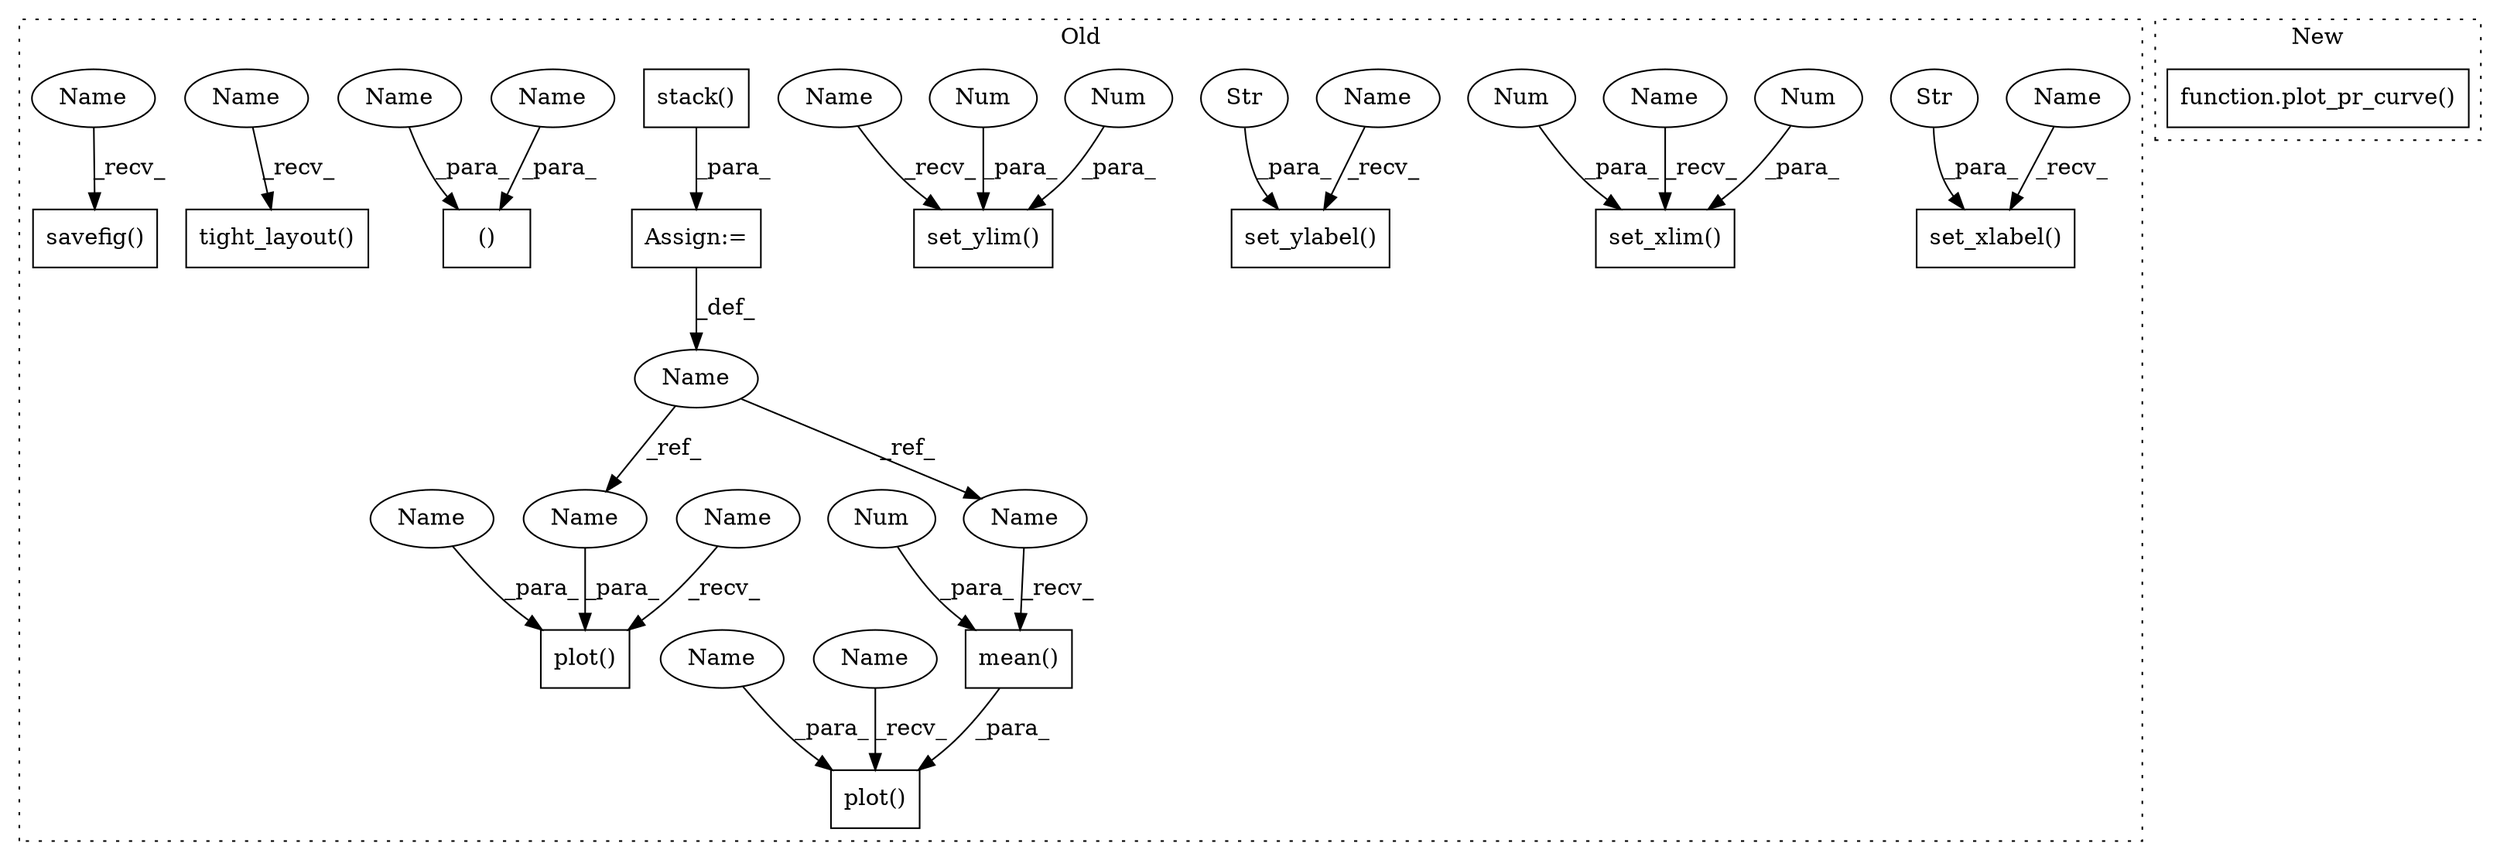 digraph G {
subgraph cluster0 {
1 [label="set_xlim()" a="75" s="2936,2952" l="12,1" shape="box"];
3 [label="set_xlabel()" a="75" s="2869,2891" l="14,1" shape="box"];
4 [label="()" a="54" s="2628" l="4" shape="box"];
5 [label="Str" a="66" s="2883" l="8" shape="ellipse"];
6 [label="plot()" a="75" s="2678,2692" l="8,30" shape="box"];
7 [label="set_ylim()" a="75" s="2962,2978" l="12,1" shape="box"];
8 [label="plot()" a="75" s="2758,2780" l="8,80" shape="box"];
9 [label="Name" a="87" s="2591" l="2" shape="ellipse"];
10 [label="mean()" a="75" s="2770,2779" l="8,1" shape="box"];
11 [label="set_ylabel()" a="75" s="2901,2926" l="14,1" shape="box"];
12 [label="Str" a="66" s="2915" l="11" shape="ellipse"];
13 [label="tight_layout()" a="75" s="3009" l="18" shape="box"];
14 [label="Num" a="76" s="2778" l="1" shape="ellipse"];
15 [label="Num" a="76" s="2951" l="1" shape="ellipse"];
16 [label="Num" a="76" s="2948" l="1" shape="ellipse"];
17 [label="Num" a="76" s="2977" l="1" shape="ellipse"];
18 [label="Num" a="76" s="2974" l="1" shape="ellipse"];
19 [label="Assign:=" a="68" s="2593" l="3" shape="box"];
20 [label="stack()" a="75" s="2596,2607" l="9,9" shape="box"];
21 [label="savefig()" a="75" s="3036,3053" l="12,10" shape="box"];
22 [label="Name" a="87" s="2770" l="2" shape="ellipse"];
23 [label="Name" a="87" s="2690" l="2" shape="ellipse"];
24 [label="Name" a="87" s="2869" l="2" shape="ellipse"];
25 [label="Name" a="87" s="2758" l="2" shape="ellipse"];
26 [label="Name" a="87" s="2936" l="2" shape="ellipse"];
27 [label="Name" a="87" s="2630" l="2" shape="ellipse"];
28 [label="Name" a="87" s="2901" l="2" shape="ellipse"];
29 [label="Name" a="87" s="2962" l="2" shape="ellipse"];
30 [label="Name" a="87" s="2678" l="2" shape="ellipse"];
31 [label="Name" a="87" s="2625" l="3" shape="ellipse"];
32 [label="Name" a="87" s="3009" l="3" shape="ellipse"];
33 [label="Name" a="87" s="3036" l="3" shape="ellipse"];
34 [label="Name" a="87" s="2766" l="2" shape="ellipse"];
35 [label="Name" a="87" s="2686" l="2" shape="ellipse"];
label = "Old";
style="dotted";
}
subgraph cluster1 {
2 [label="function.plot_pr_curve()" a="75" s="2639,2680" l="14,1" shape="box"];
label = "New";
style="dotted";
}
5 -> 3 [label="_para_"];
9 -> 23 [label="_ref_"];
9 -> 22 [label="_ref_"];
10 -> 8 [label="_para_"];
12 -> 11 [label="_para_"];
14 -> 10 [label="_para_"];
15 -> 1 [label="_para_"];
16 -> 1 [label="_para_"];
17 -> 7 [label="_para_"];
18 -> 7 [label="_para_"];
19 -> 9 [label="_def_"];
20 -> 19 [label="_para_"];
22 -> 10 [label="_recv_"];
23 -> 6 [label="_para_"];
24 -> 3 [label="_recv_"];
25 -> 8 [label="_recv_"];
26 -> 1 [label="_recv_"];
27 -> 4 [label="_para_"];
28 -> 11 [label="_recv_"];
29 -> 7 [label="_recv_"];
30 -> 6 [label="_recv_"];
31 -> 4 [label="_para_"];
32 -> 13 [label="_recv_"];
33 -> 21 [label="_recv_"];
34 -> 8 [label="_para_"];
35 -> 6 [label="_para_"];
}